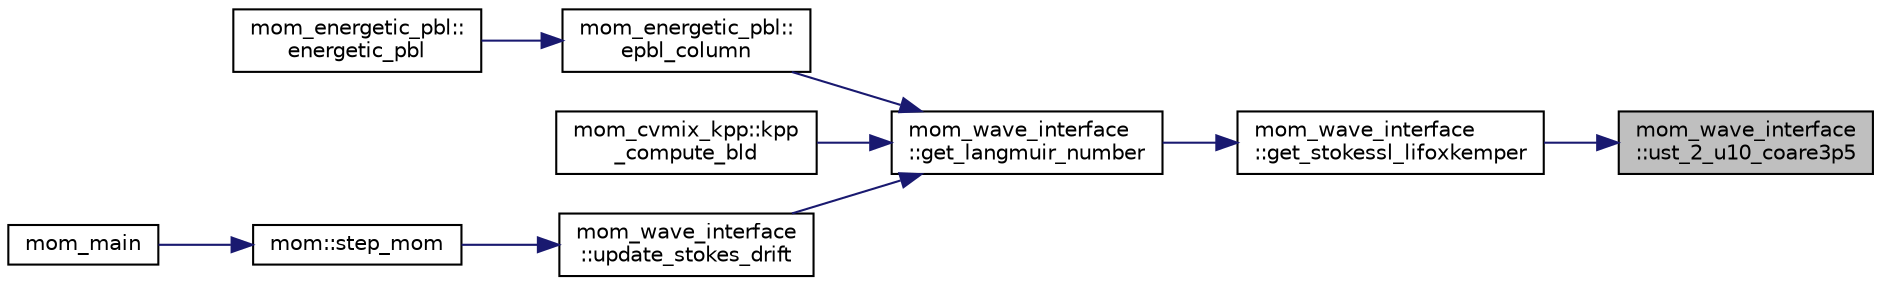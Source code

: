 digraph "mom_wave_interface::ust_2_u10_coare3p5"
{
 // INTERACTIVE_SVG=YES
 // LATEX_PDF_SIZE
  edge [fontname="Helvetica",fontsize="10",labelfontname="Helvetica",labelfontsize="10"];
  node [fontname="Helvetica",fontsize="10",shape=record];
  rankdir="RL";
  Node1 [label="mom_wave_interface\l::ust_2_u10_coare3p5",height=0.2,width=0.4,color="black", fillcolor="grey75", style="filled", fontcolor="black",tooltip="Computes wind speed from ustar_air based on COARE 3.5 Cd relationship Probably doesn't belong in this..."];
  Node1 -> Node2 [dir="back",color="midnightblue",fontsize="10",style="solid",fontname="Helvetica"];
  Node2 [label="mom_wave_interface\l::get_stokessl_lifoxkemper",height=0.2,width=0.4,color="black", fillcolor="white", style="filled",URL="$namespacemom__wave__interface.html#a42ca9104192ff12c44c28b705d137eb9",tooltip="Get SL averaged Stokes drift from Li/FK 17 method."];
  Node2 -> Node3 [dir="back",color="midnightblue",fontsize="10",style="solid",fontname="Helvetica"];
  Node3 [label="mom_wave_interface\l::get_langmuir_number",height=0.2,width=0.4,color="black", fillcolor="white", style="filled",URL="$namespacemom__wave__interface.html#aa07c73f561840851981d6a013423dd6e",tooltip="Interface to get Langmuir number based on options stored in wave structure."];
  Node3 -> Node4 [dir="back",color="midnightblue",fontsize="10",style="solid",fontname="Helvetica"];
  Node4 [label="mom_energetic_pbl::\lepbl_column",height=0.2,width=0.4,color="black", fillcolor="white", style="filled",URL="$namespacemom__energetic__pbl.html#a01291f3e97cfdcf58866a1e9b0bcfc26",tooltip="This subroutine determines the diffusivities from the integrated energetics mixed layer model for a s..."];
  Node4 -> Node5 [dir="back",color="midnightblue",fontsize="10",style="solid",fontname="Helvetica"];
  Node5 [label="mom_energetic_pbl::\lenergetic_pbl",height=0.2,width=0.4,color="black", fillcolor="white", style="filled",URL="$namespacemom__energetic__pbl.html#a39d18925dcbd4477d63188edeae399f0",tooltip="This subroutine determines the diffusivities from the integrated energetics mixed layer model...."];
  Node3 -> Node6 [dir="back",color="midnightblue",fontsize="10",style="solid",fontname="Helvetica"];
  Node6 [label="mom_cvmix_kpp::kpp\l_compute_bld",height=0.2,width=0.4,color="black", fillcolor="white", style="filled",URL="$namespacemom__cvmix__kpp.html#a118674d1bd14d2429b7f7d939b749f3c",tooltip="Compute OBL depth."];
  Node3 -> Node7 [dir="back",color="midnightblue",fontsize="10",style="solid",fontname="Helvetica"];
  Node7 [label="mom_wave_interface\l::update_stokes_drift",height=0.2,width=0.4,color="black", fillcolor="white", style="filled",URL="$namespacemom__wave__interface.html#a42b769030d04a1c087e168de36ce7285",tooltip="Constructs the Stokes Drift profile on the model grid based on desired coupling options."];
  Node7 -> Node8 [dir="back",color="midnightblue",fontsize="10",style="solid",fontname="Helvetica"];
  Node8 [label="mom::step_mom",height=0.2,width=0.4,color="black", fillcolor="white", style="filled",URL="$namespacemom.html#ad55f786e26bcd3445a7224f2fad54f7e",tooltip="This subroutine orchestrates the time stepping of MOM. The adiabatic dynamics are stepped by calls to..."];
  Node8 -> Node9 [dir="back",color="midnightblue",fontsize="10",style="solid",fontname="Helvetica"];
  Node9 [label="mom_main",height=0.2,width=0.4,color="black", fillcolor="white", style="filled",URL="$MOM__driver_8F90.html#a08fffeb2d8e8acbf9ed4609be6d258c6",tooltip=" "];
}
